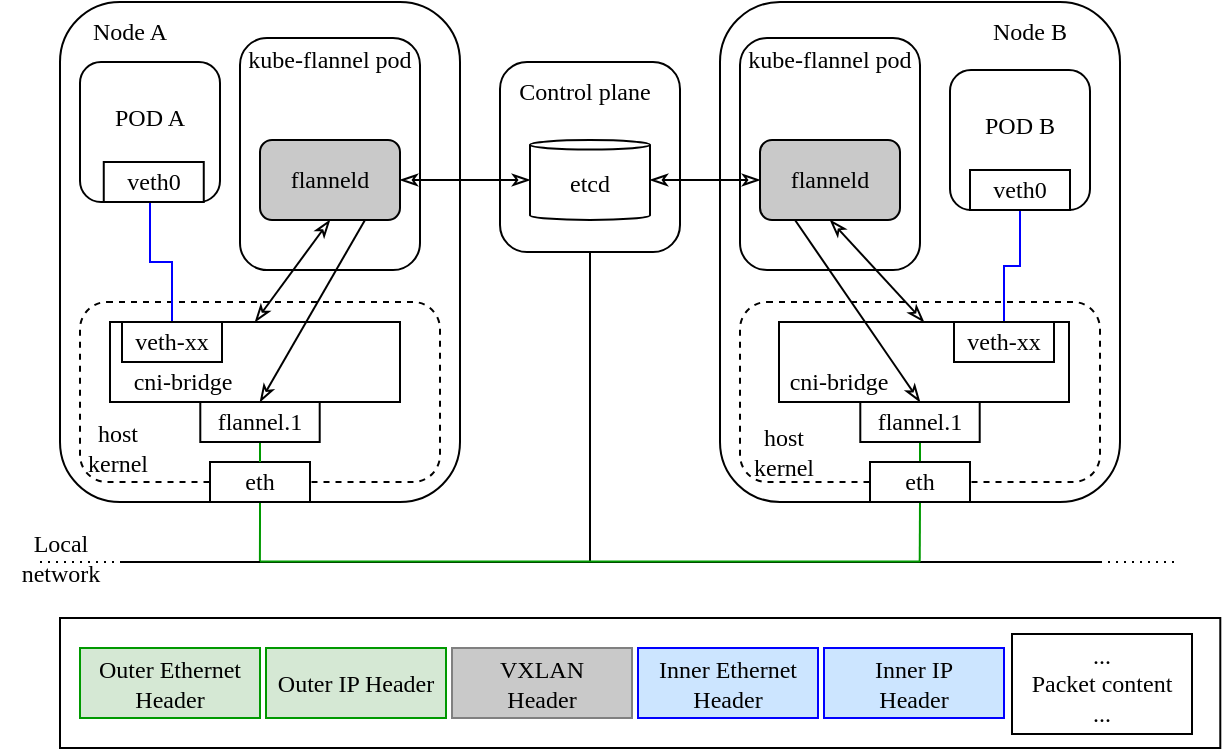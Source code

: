 <mxfile version="24.7.8">
  <diagram name="Page-1" id="G9_fZqqb6Zyh2_aJ_G_H">
    <mxGraphModel dx="1430" dy="1957" grid="1" gridSize="10" guides="1" tooltips="1" connect="1" arrows="1" fold="1" page="1" pageScale="1" pageWidth="850" pageHeight="1100" math="0" shadow="0">
      <root>
        <mxCell id="0" />
        <mxCell id="1" parent="0" />
        <mxCell id="KA9cXF0Qn6kop6m9bpcs-1" value="" style="rounded=0;whiteSpace=wrap;html=1;fillColor=none;" parent="1" vertex="1">
          <mxGeometry x="80" y="-692" width="580.15" height="65" as="geometry" />
        </mxCell>
        <mxCell id="pUGdfvrfFvc4LRBG9S2P-44" value="" style="rounded=1;whiteSpace=wrap;html=1;fillColor=none;dashed=1;" parent="1" vertex="1">
          <mxGeometry x="420" y="-850" width="180" height="90" as="geometry" />
        </mxCell>
        <mxCell id="27a8s7GIZXVaInFOkT8d-3" value="" style="rounded=1;whiteSpace=wrap;html=1;fillColor=none;" parent="1" vertex="1">
          <mxGeometry x="80" y="-1000" width="200" height="250" as="geometry" />
        </mxCell>
        <mxCell id="27a8s7GIZXVaInFOkT8d-1" value="&lt;font face=&quot;newcomputermodern&quot;&gt;POD A&lt;br&gt;&lt;br&gt;&lt;/font&gt;" style="rounded=1;whiteSpace=wrap;html=1;fillColor=none;" parent="1" vertex="1">
          <mxGeometry x="90" y="-970" width="70" height="70" as="geometry" />
        </mxCell>
        <mxCell id="pUGdfvrfFvc4LRBG9S2P-42" value="" style="rounded=1;whiteSpace=wrap;html=1;fillColor=none;dashed=1;glass=0;" parent="1" vertex="1">
          <mxGeometry x="90" y="-850" width="180" height="90" as="geometry" />
        </mxCell>
        <mxCell id="pUGdfvrfFvc4LRBG9S2P-18" style="edgeStyle=orthogonalEdgeStyle;rounded=0;orthogonalLoop=1;jettySize=auto;html=1;exitX=0.5;exitY=1;exitDx=0;exitDy=0;endArrow=none;endFill=0;strokeColor=#009900;strokeWidth=1;" parent="1" source="27a8s7GIZXVaInFOkT8d-3" edge="1">
          <mxGeometry relative="1" as="geometry">
            <mxPoint x="179.952" y="-720" as="targetPoint" />
            <Array as="points">
              <mxPoint x="180" y="-740" />
              <mxPoint x="180" y="-740" />
            </Array>
          </mxGeometry>
        </mxCell>
        <mxCell id="pUGdfvrfFvc4LRBG9S2P-5" style="edgeStyle=orthogonalEdgeStyle;rounded=0;orthogonalLoop=1;jettySize=auto;html=1;exitX=0.5;exitY=1;exitDx=0;exitDy=0;entryX=0.5;entryY=0;entryDx=0;entryDy=0;endArrow=none;endFill=0;strokeColor=#0000FF;" parent="1" source="27a8s7GIZXVaInFOkT8d-1" target="pUGdfvrfFvc4LRBG9S2P-4" edge="1">
          <mxGeometry relative="1" as="geometry" />
        </mxCell>
        <mxCell id="27a8s7GIZXVaInFOkT8d-4" value="&lt;font face=&quot;newcomputermodern&quot;&gt;Node A&lt;/font&gt;" style="text;html=1;align=center;verticalAlign=middle;whiteSpace=wrap;rounded=0;" parent="1" vertex="1">
          <mxGeometry x="85" y="-1000" width="60" height="30" as="geometry" />
        </mxCell>
        <mxCell id="27a8s7GIZXVaInFOkT8d-5" value="&lt;div&gt;veth0&lt;/div&gt;" style="rounded=0;whiteSpace=wrap;html=1;fontFamily=newcomputermodern;" parent="1" vertex="1">
          <mxGeometry x="101.88" y="-920" width="50" height="20" as="geometry" />
        </mxCell>
        <mxCell id="27a8s7GIZXVaInFOkT8d-6" value="eth" style="rounded=0;whiteSpace=wrap;html=1;fontFamily=newcomputermodern;" parent="1" vertex="1">
          <mxGeometry x="155" y="-770" width="50" height="20" as="geometry" />
        </mxCell>
        <mxCell id="27a8s7GIZXVaInFOkT8d-28" value="" style="endArrow=none;html=1;rounded=0;" parent="1" edge="1">
          <mxGeometry width="50" height="50" relative="1" as="geometry">
            <mxPoint x="110" y="-720" as="sourcePoint" />
            <mxPoint x="600" y="-720" as="targetPoint" />
          </mxGeometry>
        </mxCell>
        <mxCell id="27a8s7GIZXVaInFOkT8d-29" value="" style="endArrow=none;dashed=1;html=1;dashPattern=1 3;strokeWidth=1;rounded=0;" parent="1" edge="1">
          <mxGeometry width="50" height="50" relative="1" as="geometry">
            <mxPoint x="600" y="-720" as="sourcePoint" />
            <mxPoint x="640" y="-720" as="targetPoint" />
          </mxGeometry>
        </mxCell>
        <mxCell id="27a8s7GIZXVaInFOkT8d-30" value="&lt;font face=&quot;newcomputermodern&quot;&gt;Local network&lt;/font&gt;" style="text;html=1;align=center;verticalAlign=middle;whiteSpace=wrap;rounded=0;" parent="1" vertex="1">
          <mxGeometry x="50" y="-737" width="61" height="30" as="geometry" />
        </mxCell>
        <mxCell id="27a8s7GIZXVaInFOkT8d-32" value="" style="endArrow=none;dashed=1;html=1;dashPattern=1 3;strokeWidth=1;rounded=0;" parent="1" edge="1">
          <mxGeometry width="50" height="50" relative="1" as="geometry">
            <mxPoint x="70" y="-720" as="sourcePoint" />
            <mxPoint x="110" y="-720" as="targetPoint" />
          </mxGeometry>
        </mxCell>
        <mxCell id="27a8s7GIZXVaInFOkT8d-63" value="" style="rounded=1;whiteSpace=wrap;html=1;fillColor=none;" parent="1" vertex="1">
          <mxGeometry x="300" y="-970" width="90" height="95" as="geometry" />
        </mxCell>
        <mxCell id="27a8s7GIZXVaInFOkT8d-64" value="&lt;font face=&quot;newcomputermodern&quot;&gt;Control plane&lt;/font&gt;" style="text;html=1;align=center;verticalAlign=middle;whiteSpace=wrap;rounded=0;" parent="1" vertex="1">
          <mxGeometry x="300" y="-970" width="85" height="30" as="geometry" />
        </mxCell>
        <mxCell id="pUGdfvrfFvc4LRBG9S2P-39" style="edgeStyle=orthogonalEdgeStyle;rounded=0;orthogonalLoop=1;jettySize=auto;html=1;exitX=1;exitY=0.5;exitDx=0;exitDy=0;exitPerimeter=0;entryX=0;entryY=0.5;entryDx=0;entryDy=0;endArrow=classicThin;endFill=0;startArrow=classicThin;startFill=0;" parent="1" source="27a8s7GIZXVaInFOkT8d-65" target="pUGdfvrfFvc4LRBG9S2P-36" edge="1">
          <mxGeometry relative="1" as="geometry" />
        </mxCell>
        <mxCell id="27a8s7GIZXVaInFOkT8d-65" value="&lt;font face=&quot;newcomputermodern&quot;&gt;etcd&lt;/font&gt;" style="shape=cylinder3;whiteSpace=wrap;html=1;boundedLbl=1;backgroundOutline=1;size=2.389;" parent="1" vertex="1">
          <mxGeometry x="315" y="-931" width="60" height="40" as="geometry" />
        </mxCell>
        <mxCell id="27a8s7GIZXVaInFOkT8d-95" value="" style="endArrow=none;html=1;rounded=0;entryX=0.5;entryY=1;entryDx=0;entryDy=0;" parent="1" target="27a8s7GIZXVaInFOkT8d-63" edge="1">
          <mxGeometry width="50" height="50" relative="1" as="geometry">
            <mxPoint x="345" y="-720" as="sourcePoint" />
            <mxPoint x="410" y="-880" as="targetPoint" />
          </mxGeometry>
        </mxCell>
        <mxCell id="pUGdfvrfFvc4LRBG9S2P-3" value="" style="rounded=0;whiteSpace=wrap;html=1;fillColor=none;" parent="1" vertex="1">
          <mxGeometry x="105" y="-840" width="145" height="40" as="geometry" />
        </mxCell>
        <mxCell id="pUGdfvrfFvc4LRBG9S2P-4" value="&lt;div&gt;veth-xx&lt;/div&gt;" style="rounded=0;whiteSpace=wrap;html=1;fontFamily=newcomputermodern;" parent="1" vertex="1">
          <mxGeometry x="111" y="-840" width="50" height="20" as="geometry" />
        </mxCell>
        <mxCell id="pUGdfvrfFvc4LRBG9S2P-14" style="edgeStyle=elbowEdgeStyle;rounded=0;orthogonalLoop=1;jettySize=auto;html=1;entryX=0.5;entryY=0;entryDx=0;entryDy=0;endArrow=none;endFill=0;elbow=horizontal;strokeColor=#009900;strokeWidth=1;" parent="1" source="pUGdfvrfFvc4LRBG9S2P-9" target="27a8s7GIZXVaInFOkT8d-6" edge="1">
          <mxGeometry relative="1" as="geometry" />
        </mxCell>
        <mxCell id="pUGdfvrfFvc4LRBG9S2P-9" value="&lt;div&gt;flannel.1&lt;/div&gt;" style="rounded=0;whiteSpace=wrap;html=1;fontFamily=newcomputermodern;" parent="1" vertex="1">
          <mxGeometry x="150.15" y="-800" width="59.7" height="20" as="geometry" />
        </mxCell>
        <mxCell id="pUGdfvrfFvc4LRBG9S2P-10" value="&lt;font face=&quot;newcomputermodern&quot;&gt;cni-bridge&lt;/font&gt;" style="text;html=1;align=center;verticalAlign=middle;whiteSpace=wrap;rounded=0;" parent="1" vertex="1">
          <mxGeometry x="111" y="-825" width="61" height="30" as="geometry" />
        </mxCell>
        <mxCell id="pUGdfvrfFvc4LRBG9S2P-11" value="" style="rounded=1;whiteSpace=wrap;html=1;fillColor=none;" parent="1" vertex="1">
          <mxGeometry x="170" y="-982" width="90" height="116" as="geometry" />
        </mxCell>
        <mxCell id="pUGdfvrfFvc4LRBG9S2P-12" value="&lt;font face=&quot;newcomputermodern&quot;&gt;kube-flannel pod&lt;/font&gt;" style="text;html=1;align=center;verticalAlign=middle;whiteSpace=wrap;rounded=0;" parent="1" vertex="1">
          <mxGeometry x="165" y="-986" width="100" height="30" as="geometry" />
        </mxCell>
        <mxCell id="pUGdfvrfFvc4LRBG9S2P-15" style="rounded=0;orthogonalLoop=1;jettySize=auto;html=1;exitX=0.5;exitY=1;exitDx=0;exitDy=0;entryX=0.5;entryY=0;entryDx=0;entryDy=0;startArrow=classicThin;startFill=0;endArrow=classicThin;endFill=0;" parent="1" source="pUGdfvrfFvc4LRBG9S2P-13" target="pUGdfvrfFvc4LRBG9S2P-3" edge="1">
          <mxGeometry relative="1" as="geometry" />
        </mxCell>
        <mxCell id="pUGdfvrfFvc4LRBG9S2P-17" style="rounded=0;orthogonalLoop=1;jettySize=auto;html=1;exitX=0.75;exitY=1;exitDx=0;exitDy=0;entryX=0.5;entryY=0;entryDx=0;entryDy=0;endArrow=classicThin;endFill=0;strokeColor=#000000;" parent="1" source="pUGdfvrfFvc4LRBG9S2P-13" target="pUGdfvrfFvc4LRBG9S2P-9" edge="1">
          <mxGeometry relative="1" as="geometry" />
        </mxCell>
        <mxCell id="pUGdfvrfFvc4LRBG9S2P-13" value="&lt;font color=&quot;#000000&quot; face=&quot;newcomputermodern&quot;&gt;flanneld&lt;/font&gt;" style="rounded=1;whiteSpace=wrap;html=1;fillColor=#C9C9C9;fontColor=#333333;strokeColor=#000000;" parent="1" vertex="1">
          <mxGeometry x="180" y="-931" width="70" height="40" as="geometry" />
        </mxCell>
        <mxCell id="pUGdfvrfFvc4LRBG9S2P-16" style="edgeStyle=orthogonalEdgeStyle;rounded=0;orthogonalLoop=1;jettySize=auto;html=1;exitX=1;exitY=0.5;exitDx=0;exitDy=0;entryX=0;entryY=0.5;entryDx=0;entryDy=0;entryPerimeter=0;startArrow=classicThin;startFill=0;endArrow=classicThin;endFill=0;" parent="1" source="pUGdfvrfFvc4LRBG9S2P-13" target="27a8s7GIZXVaInFOkT8d-65" edge="1">
          <mxGeometry relative="1" as="geometry" />
        </mxCell>
        <mxCell id="pUGdfvrfFvc4LRBG9S2P-20" style="edgeStyle=orthogonalEdgeStyle;rounded=0;orthogonalLoop=1;jettySize=auto;html=1;exitX=0.5;exitY=1;exitDx=0;exitDy=0;entryX=0.5;entryY=0;entryDx=0;entryDy=0;endArrow=none;endFill=0;strokeColor=#0000FF;" parent="1" source="pUGdfvrfFvc4LRBG9S2P-21" target="pUGdfvrfFvc4LRBG9S2P-28" edge="1">
          <mxGeometry relative="1" as="geometry" />
        </mxCell>
        <mxCell id="pUGdfvrfFvc4LRBG9S2P-21" value="&lt;font face=&quot;newcomputermodern&quot;&gt;POD B&lt;br&gt;&lt;br&gt;&lt;/font&gt;" style="rounded=1;whiteSpace=wrap;html=1;fillColor=none;" parent="1" vertex="1">
          <mxGeometry x="525" y="-966" width="70" height="70" as="geometry" />
        </mxCell>
        <mxCell id="pUGdfvrfFvc4LRBG9S2P-22" value="&lt;font face=&quot;newcomputermodern&quot;&gt;Node B&lt;/font&gt;" style="text;html=1;align=center;verticalAlign=middle;whiteSpace=wrap;rounded=0;" parent="1" vertex="1">
          <mxGeometry x="535" y="-1000" width="60" height="30" as="geometry" />
        </mxCell>
        <mxCell id="pUGdfvrfFvc4LRBG9S2P-23" value="&lt;div&gt;veth0&lt;/div&gt;" style="rounded=0;whiteSpace=wrap;html=1;fontFamily=newcomputermodern;" parent="1" vertex="1">
          <mxGeometry x="535" y="-916" width="50" height="20" as="geometry" />
        </mxCell>
        <mxCell id="pUGdfvrfFvc4LRBG9S2P-38" style="edgeStyle=orthogonalEdgeStyle;rounded=0;orthogonalLoop=1;jettySize=auto;html=1;exitX=0.5;exitY=1;exitDx=0;exitDy=0;endArrow=none;endFill=0;strokeColor=#009900;strokeWidth=1;" parent="1" source="pUGdfvrfFvc4LRBG9S2P-24" edge="1">
          <mxGeometry relative="1" as="geometry">
            <mxPoint x="509.857" y="-720" as="targetPoint" />
          </mxGeometry>
        </mxCell>
        <mxCell id="pUGdfvrfFvc4LRBG9S2P-27" value="" style="rounded=0;whiteSpace=wrap;html=1;fillColor=none;" parent="1" vertex="1">
          <mxGeometry x="439.5" y="-840" width="145" height="40" as="geometry" />
        </mxCell>
        <mxCell id="pUGdfvrfFvc4LRBG9S2P-28" value="&lt;div&gt;veth-xx&lt;/div&gt;" style="rounded=0;whiteSpace=wrap;html=1;fontFamily=newcomputermodern;" parent="1" vertex="1">
          <mxGeometry x="527" y="-840" width="50" height="20" as="geometry" />
        </mxCell>
        <mxCell id="pUGdfvrfFvc4LRBG9S2P-29" style="edgeStyle=elbowEdgeStyle;rounded=0;orthogonalLoop=1;jettySize=auto;html=1;entryX=0.5;entryY=0;entryDx=0;entryDy=0;endArrow=none;endFill=0;elbow=vertical;strokeColor=#009900;" parent="1" source="pUGdfvrfFvc4LRBG9S2P-30" target="pUGdfvrfFvc4LRBG9S2P-24" edge="1">
          <mxGeometry relative="1" as="geometry" />
        </mxCell>
        <mxCell id="pUGdfvrfFvc4LRBG9S2P-30" value="&lt;div&gt;flannel.1&lt;/div&gt;" style="rounded=0;whiteSpace=wrap;html=1;fontFamily=newcomputermodern;" parent="1" vertex="1">
          <mxGeometry x="480.15" y="-800" width="59.7" height="20" as="geometry" />
        </mxCell>
        <mxCell id="pUGdfvrfFvc4LRBG9S2P-31" value="&lt;font face=&quot;newcomputermodern&quot;&gt;cni-bridge&lt;/font&gt;" style="text;html=1;align=center;verticalAlign=middle;whiteSpace=wrap;rounded=0;" parent="1" vertex="1">
          <mxGeometry x="439" y="-825" width="61" height="30" as="geometry" />
        </mxCell>
        <mxCell id="pUGdfvrfFvc4LRBG9S2P-32" value="" style="rounded=1;whiteSpace=wrap;html=1;fillColor=none;" parent="1" vertex="1">
          <mxGeometry x="420" y="-982" width="90" height="116" as="geometry" />
        </mxCell>
        <mxCell id="pUGdfvrfFvc4LRBG9S2P-33" value="&lt;font face=&quot;newcomputermodern&quot;&gt;kube-flannel pod&lt;/font&gt;" style="text;html=1;align=center;verticalAlign=middle;whiteSpace=wrap;rounded=0;" parent="1" vertex="1">
          <mxGeometry x="415" y="-986" width="100" height="30" as="geometry" />
        </mxCell>
        <mxCell id="pUGdfvrfFvc4LRBG9S2P-40" style="rounded=0;orthogonalLoop=1;jettySize=auto;html=1;exitX=0.5;exitY=1;exitDx=0;exitDy=0;entryX=0.5;entryY=0;entryDx=0;entryDy=0;startArrow=classicThin;startFill=0;endArrow=classicThin;endFill=0;strokeColor=#000000;" parent="1" source="pUGdfvrfFvc4LRBG9S2P-36" target="pUGdfvrfFvc4LRBG9S2P-27" edge="1">
          <mxGeometry relative="1" as="geometry" />
        </mxCell>
        <mxCell id="pUGdfvrfFvc4LRBG9S2P-41" style="rounded=0;orthogonalLoop=1;jettySize=auto;html=1;exitX=0.25;exitY=1;exitDx=0;exitDy=0;entryX=0.5;entryY=0;entryDx=0;entryDy=0;endArrow=classicThin;endFill=0;" parent="1" source="pUGdfvrfFvc4LRBG9S2P-36" target="pUGdfvrfFvc4LRBG9S2P-30" edge="1">
          <mxGeometry relative="1" as="geometry" />
        </mxCell>
        <mxCell id="pUGdfvrfFvc4LRBG9S2P-36" value="&lt;font color=&quot;#000000&quot; face=&quot;newcomputermodern&quot;&gt;flanneld&lt;/font&gt;" style="rounded=1;whiteSpace=wrap;html=1;fillColor=#C9C9C9;fontColor=#333333;strokeColor=#000000;" parent="1" vertex="1">
          <mxGeometry x="430" y="-931" width="70" height="40" as="geometry" />
        </mxCell>
        <mxCell id="pUGdfvrfFvc4LRBG9S2P-45" value="&lt;font face=&quot;newcomputermodern&quot;&gt;host&lt;/font&gt;&lt;div&gt;&lt;font face=&quot;In3PIRM6Ry9xPag5o0V2&quot;&gt;kernel&lt;/font&gt;&lt;/div&gt;" style="text;html=1;align=center;verticalAlign=middle;whiteSpace=wrap;rounded=0;" parent="1" vertex="1">
          <mxGeometry x="79" y="-792" width="60" height="30" as="geometry" />
        </mxCell>
        <mxCell id="pUGdfvrfFvc4LRBG9S2P-46" value="&lt;font face=&quot;newcomputermodern&quot;&gt;host&lt;/font&gt;&lt;div&gt;&lt;font face=&quot;In3PIRM6Ry9xPag5o0V2&quot;&gt;kernel&lt;/font&gt;&lt;/div&gt;" style="text;html=1;align=center;verticalAlign=middle;whiteSpace=wrap;rounded=0;" parent="1" vertex="1">
          <mxGeometry x="412" y="-790" width="60" height="30" as="geometry" />
        </mxCell>
        <mxCell id="pUGdfvrfFvc4LRBG9S2P-24" value="eth" style="rounded=0;whiteSpace=wrap;html=1;fontFamily=newcomputermodern;" parent="1" vertex="1">
          <mxGeometry x="485" y="-770" width="50" height="20" as="geometry" />
        </mxCell>
        <mxCell id="pUGdfvrfFvc4LRBG9S2P-47" value="" style="endArrow=none;html=1;rounded=0;strokeColor=#009900;strokeWidth=1;" parent="1" edge="1">
          <mxGeometry width="50" height="50" relative="1" as="geometry">
            <mxPoint x="180" y="-720.23" as="sourcePoint" />
            <mxPoint x="510" y="-720.23" as="targetPoint" />
          </mxGeometry>
        </mxCell>
        <mxCell id="pUGdfvrfFvc4LRBG9S2P-48" value="&lt;font face=&quot;newcomputermodern&quot;&gt;Outer Ethernet Header&lt;/font&gt;" style="rounded=0;whiteSpace=wrap;html=1;strokeColor=#009900;fillColor=#D5E8D4;" parent="1" vertex="1">
          <mxGeometry x="90" y="-677" width="90" height="35" as="geometry" />
        </mxCell>
        <mxCell id="pUGdfvrfFvc4LRBG9S2P-49" value="&lt;font face=&quot;newcomputermodern&quot;&gt;Outer IP Header&lt;/font&gt;" style="rounded=0;whiteSpace=wrap;html=1;strokeColor=#009900;fillColor=#D5E8D4;" parent="1" vertex="1">
          <mxGeometry x="183" y="-677" width="90" height="35" as="geometry" />
        </mxCell>
        <mxCell id="pUGdfvrfFvc4LRBG9S2P-50" value="&lt;font face=&quot;newcomputermodern&quot;&gt;VXLAN &lt;br&gt;Header&lt;/font&gt;" style="rounded=0;whiteSpace=wrap;html=1;strokeColor=#808080;fillColor=#C9C9C9;" parent="1" vertex="1">
          <mxGeometry x="276" y="-677" width="90" height="35" as="geometry" />
        </mxCell>
        <mxCell id="pUGdfvrfFvc4LRBG9S2P-51" value="&lt;font face=&quot;newcomputermodern&quot;&gt;Inner Ethernet&lt;br&gt;Header&lt;/font&gt;" style="rounded=0;whiteSpace=wrap;html=1;strokeColor=#0000FF;fillColor=#CCE5FF;" parent="1" vertex="1">
          <mxGeometry x="369" y="-677" width="90" height="35" as="geometry" />
        </mxCell>
        <mxCell id="pUGdfvrfFvc4LRBG9S2P-52" value="&lt;font face=&quot;newcomputermodern&quot;&gt;Inner IP&lt;br&gt;Header&lt;/font&gt;" style="rounded=0;whiteSpace=wrap;html=1;strokeColor=#0000FF;fillColor=#CCE5FF;" parent="1" vertex="1">
          <mxGeometry x="462" y="-677" width="90" height="35" as="geometry" />
        </mxCell>
        <mxCell id="pUGdfvrfFvc4LRBG9S2P-53" value="&lt;font face=&quot;newcomputermodern&quot;&gt;...&lt;br&gt;Packet content&lt;br&gt;...&lt;/font&gt;" style="rounded=0;whiteSpace=wrap;html=1;" parent="1" vertex="1">
          <mxGeometry x="556" y="-684" width="90" height="50" as="geometry" />
        </mxCell>
        <mxCell id="IC3wncPXZirIfL_dl7rJ-3" value="" style="rounded=1;whiteSpace=wrap;html=1;fillColor=none;" parent="1" vertex="1">
          <mxGeometry x="410" y="-1000" width="200" height="250" as="geometry" />
        </mxCell>
      </root>
    </mxGraphModel>
  </diagram>
</mxfile>
